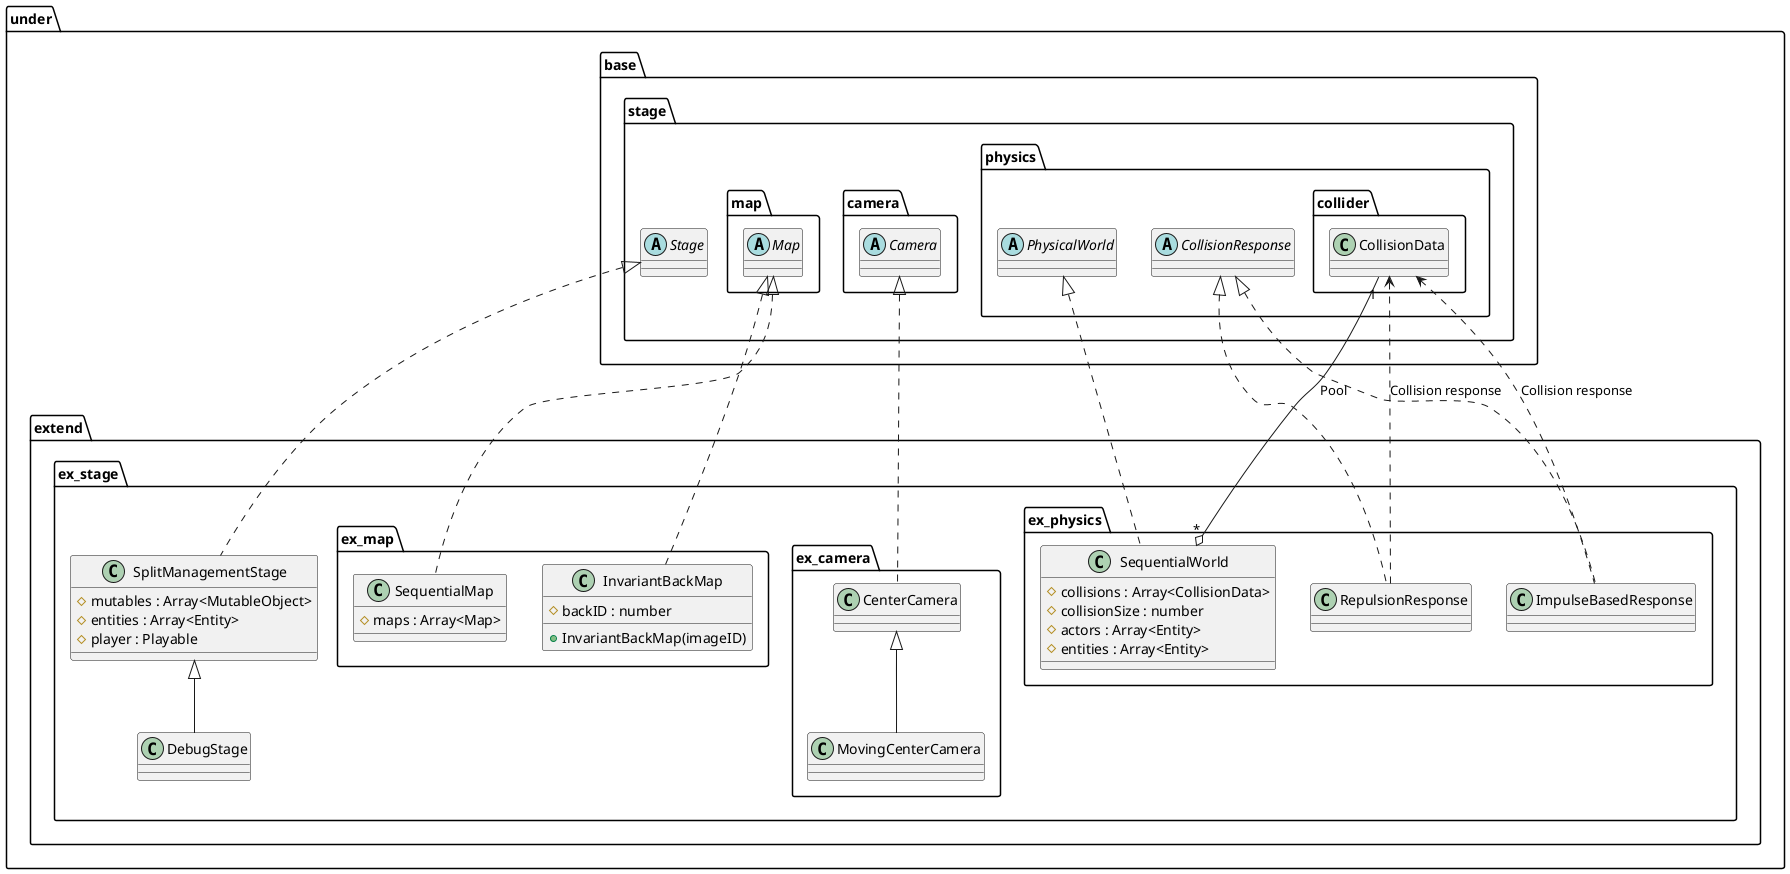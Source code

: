 @startuml StageExtend
package under {
    package extend {
        package ex_stage {
            class SplitManagementStage {
                #mutables : Array<MutableObject>
                #entities : Array<Entity>
                #player : Playable
            }
            class DebugStage
            package ex_map {
                class SequentialMap {
                    #maps : Array<Map>
                }
                class InvariantBackMap {
                    +InvariantBackMap(imageID)
                    #backID : number
                }
            }
            package ex_camera {
                class CenterCamera
                class MovingCenterCamera
            }

            package ex_physics {
                class SequentialWorld {
                    #collisions : Array<CollisionData>
                    #collisionSize : number
                    #actors : Array<Entity>
                    #entities : Array<Entity>
                }
                class ImpulseBasedResponse
                class RepulsionResponse
            }
        }
    }
}

package under {
    package base {
        package stage {
            abstract Stage
            package map {
                abstract Map
            }
            package camera {
                abstract Camera
            }
            package physics {
                abstract PhysicalWorld
                abstract CollisionResponse
                package collider {
                    class CollisionData
                }
            }
        }
    }
}

CollisionData <.. ImpulseBasedResponse : Collision response
CollisionData <.. RepulsionResponse : Collision response
CollisionData "1"--o "*"SequentialWorld : Pool

Stage <|.. SplitManagementStage
SplitManagementStage <|-- DebugStage
Camera <|.. CenterCamera
CenterCamera <|-- MovingCenterCamera
Map <|.. SequentialMap
Map <|.. InvariantBackMap
PhysicalWorld <|.. SequentialWorld
CollisionResponse <|.. ImpulseBasedResponse
CollisionResponse <|.. RepulsionResponse

@enduml
